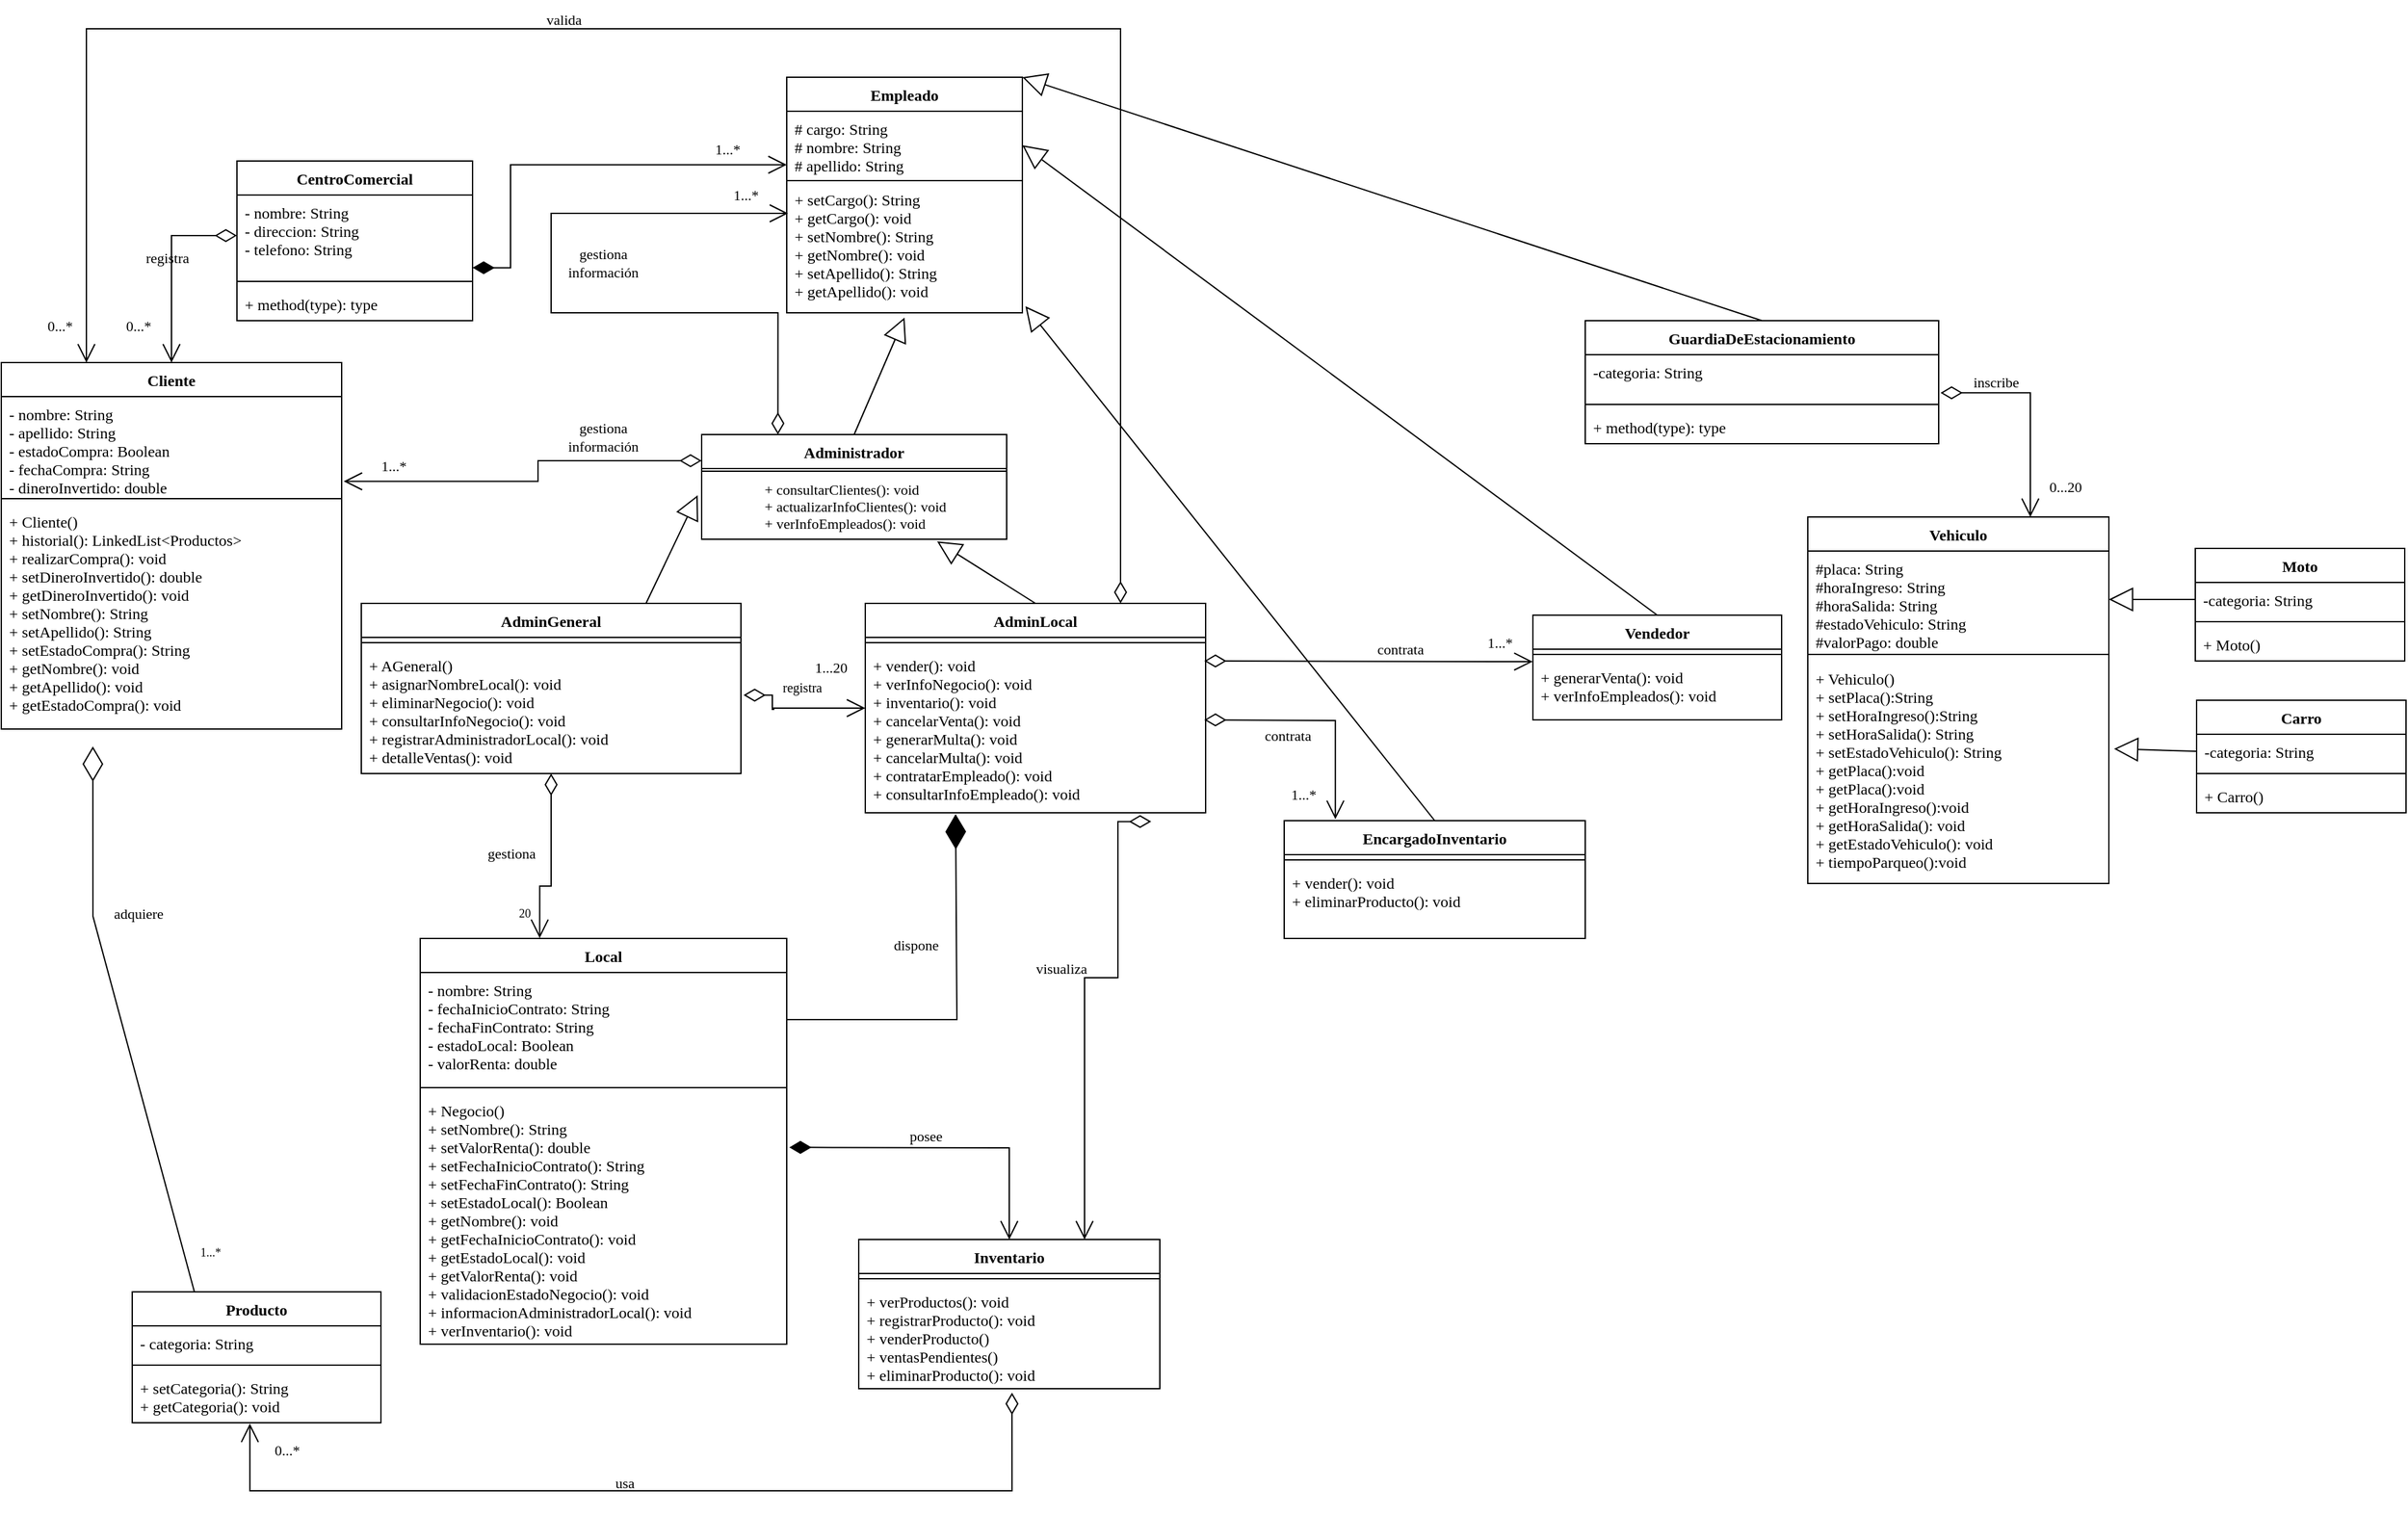 <mxfile version="20.5.1" type="github">
  <diagram id="6UM_mXIubdZWodaXz436" name="Página-2">
    <mxGraphModel dx="2054" dy="977" grid="1" gridSize="10" guides="1" tooltips="1" connect="1" arrows="1" fold="1" page="1" pageScale="1" pageWidth="1920" pageHeight="1200" math="0" shadow="0">
      <root>
        <mxCell id="0" />
        <mxCell id="1" parent="0" />
        <mxCell id="PEqW4hqBbAC3YHV6mAIF-1" value="CentroComercial" style="swimlane;fontStyle=1;align=center;verticalAlign=top;childLayout=stackLayout;horizontal=1;startSize=26;horizontalStack=0;resizeParent=1;resizeParentMax=0;resizeLast=0;collapsible=1;marginBottom=0;fontFamily=Lucida Console;" parent="1" vertex="1">
          <mxGeometry x="230" y="143" width="180" height="122" as="geometry" />
        </mxCell>
        <mxCell id="PEqW4hqBbAC3YHV6mAIF-2" value="- nombre: String&#xa;- direccion: String&#xa;- telefono: String&#xa;" style="text;strokeColor=none;fillColor=none;align=left;verticalAlign=top;spacingLeft=4;spacingRight=4;overflow=hidden;rotatable=0;points=[[0,0.5],[1,0.5]];portConstraint=eastwest;fontFamily=Lucida Console;" parent="PEqW4hqBbAC3YHV6mAIF-1" vertex="1">
          <mxGeometry y="26" width="180" height="62" as="geometry" />
        </mxCell>
        <mxCell id="PEqW4hqBbAC3YHV6mAIF-3" value="" style="line;strokeWidth=1;fillColor=none;align=left;verticalAlign=middle;spacingTop=-1;spacingLeft=3;spacingRight=3;rotatable=0;labelPosition=right;points=[];portConstraint=eastwest;strokeColor=inherit;fontFamily=Lucida Console;" parent="PEqW4hqBbAC3YHV6mAIF-1" vertex="1">
          <mxGeometry y="88" width="180" height="8" as="geometry" />
        </mxCell>
        <mxCell id="PEqW4hqBbAC3YHV6mAIF-4" value="+ method(type): type" style="text;strokeColor=none;fillColor=none;align=left;verticalAlign=top;spacingLeft=4;spacingRight=4;overflow=hidden;rotatable=0;points=[[0,0.5],[1,0.5]];portConstraint=eastwest;fontFamily=Lucida Console;" parent="PEqW4hqBbAC3YHV6mAIF-1" vertex="1">
          <mxGeometry y="96" width="180" height="26" as="geometry" />
        </mxCell>
        <mxCell id="PEqW4hqBbAC3YHV6mAIF-5" value="Administrador" style="swimlane;fontStyle=1;align=center;verticalAlign=top;childLayout=stackLayout;horizontal=1;startSize=26;horizontalStack=0;resizeParent=1;resizeParentMax=0;resizeLast=0;collapsible=1;marginBottom=0;fontFamily=Lucida Console;" parent="1" vertex="1">
          <mxGeometry x="585" y="352" width="233" height="80" as="geometry" />
        </mxCell>
        <mxCell id="PEqW4hqBbAC3YHV6mAIF-7" value="" style="line;strokeWidth=1;fillColor=none;align=left;verticalAlign=middle;spacingTop=-1;spacingLeft=3;spacingRight=3;rotatable=0;labelPosition=right;points=[];portConstraint=eastwest;strokeColor=inherit;fontFamily=Lucida Console;" parent="PEqW4hqBbAC3YHV6mAIF-5" vertex="1">
          <mxGeometry y="26" width="233" height="4" as="geometry" />
        </mxCell>
        <mxCell id="NxkOI3kuFSJLJE0ama8F-24" value="&lt;div align=&quot;left&quot;&gt;+ consultarClientes(): void&lt;/div&gt;&lt;div align=&quot;left&quot;&gt;+ actualizarInfoClientes(): void&lt;/div&gt;&lt;div align=&quot;left&quot;&gt;+ verInfoEmpleados(): void&lt;br&gt;&lt;/div&gt;" style="text;html=1;align=center;verticalAlign=middle;resizable=0;points=[];autosize=1;strokeColor=none;fillColor=none;fontSize=11;fontFamily=Lucida Console;fontStyle=0" parent="PEqW4hqBbAC3YHV6mAIF-5" vertex="1">
          <mxGeometry y="30" width="233" height="50" as="geometry" />
        </mxCell>
        <mxCell id="PEqW4hqBbAC3YHV6mAIF-10" value="AdminGeneral" style="swimlane;fontStyle=1;align=center;verticalAlign=top;childLayout=stackLayout;horizontal=1;startSize=26;horizontalStack=0;resizeParent=1;resizeParentMax=0;resizeLast=0;collapsible=1;marginBottom=0;fontFamily=Lucida Console;" parent="1" vertex="1">
          <mxGeometry x="325" y="481" width="290" height="130" as="geometry" />
        </mxCell>
        <mxCell id="PEqW4hqBbAC3YHV6mAIF-12" value="" style="line;strokeWidth=1;fillColor=none;align=left;verticalAlign=middle;spacingTop=-1;spacingLeft=3;spacingRight=3;rotatable=0;labelPosition=right;points=[];portConstraint=eastwest;strokeColor=inherit;fontFamily=Lucida Console;" parent="PEqW4hqBbAC3YHV6mAIF-10" vertex="1">
          <mxGeometry y="26" width="290" height="8" as="geometry" />
        </mxCell>
        <mxCell id="PEqW4hqBbAC3YHV6mAIF-13" value="+ AGeneral()&#xa;+ asignarNombreLocal(): void&#xa;+ eliminarNegocio(): void&#xa;+ consultarInfoNegocio(): void&#xa;+ registrarAdministradorLocal(): void&#xa;+ detalleVentas(): void" style="text;strokeColor=none;fillColor=none;align=left;verticalAlign=top;spacingLeft=4;spacingRight=4;overflow=hidden;rotatable=0;points=[[0,0.5],[1,0.5]];portConstraint=eastwest;fontFamily=Lucida Console;" parent="PEqW4hqBbAC3YHV6mAIF-10" vertex="1">
          <mxGeometry y="34" width="290" height="96" as="geometry" />
        </mxCell>
        <mxCell id="PEqW4hqBbAC3YHV6mAIF-14" value="AdminLocal" style="swimlane;fontStyle=1;align=center;verticalAlign=top;childLayout=stackLayout;horizontal=1;startSize=26;horizontalStack=0;resizeParent=1;resizeParentMax=0;resizeLast=0;collapsible=1;marginBottom=0;fontFamily=Lucida Console;" parent="1" vertex="1">
          <mxGeometry x="710" y="481" width="260" height="160" as="geometry" />
        </mxCell>
        <mxCell id="PEqW4hqBbAC3YHV6mAIF-16" value="" style="line;strokeWidth=1;fillColor=none;align=left;verticalAlign=middle;spacingTop=-1;spacingLeft=3;spacingRight=3;rotatable=0;labelPosition=right;points=[];portConstraint=eastwest;strokeColor=inherit;fontFamily=Lucida Console;" parent="PEqW4hqBbAC3YHV6mAIF-14" vertex="1">
          <mxGeometry y="26" width="260" height="8" as="geometry" />
        </mxCell>
        <mxCell id="PEqW4hqBbAC3YHV6mAIF-17" value="+ vender(): void&#xa;+ verInfoNegocio(): void &#xa;+ inventario(): void&#xa;+ cancelarVenta(): void&#xa;+ generarMulta(): void&#xa;+ cancelarMulta(): void&#xa;+ contratarEmpleado(): void&#xa;+ consultarInfoEmpleado(): void&#xa;" style="text;strokeColor=none;fillColor=none;align=left;verticalAlign=top;spacingLeft=4;spacingRight=4;overflow=hidden;rotatable=0;points=[[0,0.5],[1,0.5]];portConstraint=eastwest;fontFamily=Lucida Console;fontStyle=0" parent="PEqW4hqBbAC3YHV6mAIF-14" vertex="1">
          <mxGeometry y="34" width="260" height="126" as="geometry" />
        </mxCell>
        <mxCell id="PEqW4hqBbAC3YHV6mAIF-18" value="" style="endArrow=block;endSize=16;endFill=0;html=1;rounded=0;fontFamily=Lucida Console;exitX=0.75;exitY=0;exitDx=0;exitDy=0;entryX=-0.013;entryY=0.327;entryDx=0;entryDy=0;entryPerimeter=0;" parent="1" source="PEqW4hqBbAC3YHV6mAIF-10" target="NxkOI3kuFSJLJE0ama8F-24" edge="1">
          <mxGeometry width="160" relative="1" as="geometry">
            <mxPoint x="661.92" y="435.4" as="sourcePoint" />
            <mxPoint x="660.75" y="397.83" as="targetPoint" />
          </mxGeometry>
        </mxCell>
        <mxCell id="PEqW4hqBbAC3YHV6mAIF-22" value="Local" style="swimlane;fontStyle=1;align=center;verticalAlign=top;childLayout=stackLayout;horizontal=1;startSize=26;horizontalStack=0;resizeParent=1;resizeParentMax=0;resizeLast=0;collapsible=1;marginBottom=0;fontFamily=Lucida Console;" parent="1" vertex="1">
          <mxGeometry x="370" y="737" width="280" height="310" as="geometry" />
        </mxCell>
        <mxCell id="PEqW4hqBbAC3YHV6mAIF-23" value="- nombre: String&#xa;- fechaInicioContrato: String&#xa;- fechaFinContrato: String&#xa;- estadoLocal: Boolean&#xa;- valorRenta: double&#xa;" style="text;strokeColor=none;fillColor=none;align=left;verticalAlign=top;spacingLeft=4;spacingRight=4;overflow=hidden;rotatable=0;points=[[0,0.5],[1,0.5]];portConstraint=eastwest;fontFamily=Lucida Console;" parent="PEqW4hqBbAC3YHV6mAIF-22" vertex="1">
          <mxGeometry y="26" width="280" height="84" as="geometry" />
        </mxCell>
        <mxCell id="PEqW4hqBbAC3YHV6mAIF-24" value="" style="line;strokeWidth=1;fillColor=none;align=left;verticalAlign=middle;spacingTop=-1;spacingLeft=3;spacingRight=3;rotatable=0;labelPosition=right;points=[];portConstraint=eastwest;strokeColor=inherit;fontFamily=Lucida Console;" parent="PEqW4hqBbAC3YHV6mAIF-22" vertex="1">
          <mxGeometry y="110" width="280" height="8" as="geometry" />
        </mxCell>
        <mxCell id="PEqW4hqBbAC3YHV6mAIF-25" value="+ Negocio()&#xa;+ setNombre(): String&#xa;+ setValorRenta(): double&#xa;+ setFechaInicioContrato(): String&#xa;+ setFechaFinContrato(): String&#xa;+ setEstadoLocal(): Boolean &#xa;+ getNombre(): void&#xa;+ getFechaInicioContrato(): void&#xa;+ getEstadoLocal(): void&#xa;+ getValorRenta(): void&#xa;+ validacionEstadoNegocio(): void&#xa;+ informacionAdministradorLocal(): void&#xa;+ verInventario(): void&#xa;" style="text;strokeColor=none;fillColor=none;align=left;verticalAlign=top;spacingLeft=4;spacingRight=4;overflow=hidden;rotatable=0;points=[[0,0.5],[1,0.5]];portConstraint=eastwest;fontFamily=Lucida Console;" parent="PEqW4hqBbAC3YHV6mAIF-22" vertex="1">
          <mxGeometry y="118" width="280" height="192" as="geometry" />
        </mxCell>
        <mxCell id="PEqW4hqBbAC3YHV6mAIF-30" value="20" style="text;html=1;strokeColor=none;fillColor=none;align=center;verticalAlign=middle;whiteSpace=wrap;rounded=0;fontSize=9;fontFamily=Lucida Console;" parent="1" vertex="1">
          <mxGeometry x="440" y="708" width="20" height="20" as="geometry" />
        </mxCell>
        <mxCell id="PEqW4hqBbAC3YHV6mAIF-31" value="dispone" style="text;html=1;strokeColor=none;fillColor=none;align=center;verticalAlign=middle;whiteSpace=wrap;rounded=0;fontSize=11;fontFamily=Lucida Console;" parent="1" vertex="1">
          <mxGeometry x="719" y="732" width="60" height="20" as="geometry" />
        </mxCell>
        <mxCell id="PEqW4hqBbAC3YHV6mAIF-33" value="Empleado" style="swimlane;fontStyle=1;align=center;verticalAlign=top;childLayout=stackLayout;horizontal=1;startSize=26;horizontalStack=0;resizeParent=1;resizeParentMax=0;resizeLast=0;collapsible=1;marginBottom=0;fontFamily=Lucida Console;" parent="1" vertex="1">
          <mxGeometry x="650" y="79" width="180" height="180" as="geometry" />
        </mxCell>
        <mxCell id="PEqW4hqBbAC3YHV6mAIF-34" value="# cargo: String&#xa;# nombre: String&#xa;# apellido: String&#xa;" style="text;strokeColor=none;fillColor=none;align=left;verticalAlign=top;spacingLeft=4;spacingRight=4;overflow=hidden;rotatable=0;points=[[0,0.5],[1,0.5]];portConstraint=eastwest;fontFamily=Lucida Console;" parent="PEqW4hqBbAC3YHV6mAIF-33" vertex="1">
          <mxGeometry y="26" width="180" height="52" as="geometry" />
        </mxCell>
        <mxCell id="PEqW4hqBbAC3YHV6mAIF-35" value="" style="line;strokeWidth=1;fillColor=none;align=left;verticalAlign=middle;spacingTop=-1;spacingLeft=3;spacingRight=3;rotatable=0;labelPosition=right;points=[];portConstraint=eastwest;strokeColor=inherit;fontFamily=Lucida Console;" parent="PEqW4hqBbAC3YHV6mAIF-33" vertex="1">
          <mxGeometry y="78" width="180" height="2" as="geometry" />
        </mxCell>
        <mxCell id="PEqW4hqBbAC3YHV6mAIF-36" value="+ setCargo(): String&#xa;+ getCargo(): void&#xa;+ setNombre(): String&#xa;+ getNombre(): void&#xa;+ setApellido(): String&#xa;+ getApellido(): void&#xa;&#xa;&#xa;" style="text;strokeColor=none;fillColor=none;align=left;verticalAlign=top;spacingLeft=4;spacingRight=4;overflow=hidden;rotatable=0;points=[[0,0.5],[1,0.5]];portConstraint=eastwest;fontFamily=Lucida Console;" parent="PEqW4hqBbAC3YHV6mAIF-33" vertex="1">
          <mxGeometry y="80" width="180" height="100" as="geometry" />
        </mxCell>
        <mxCell id="PEqW4hqBbAC3YHV6mAIF-41" value="Producto" style="swimlane;fontStyle=1;align=center;verticalAlign=top;childLayout=stackLayout;horizontal=1;startSize=26;horizontalStack=0;resizeParent=1;resizeParentMax=0;resizeLast=0;collapsible=1;marginBottom=0;fontFamily=Lucida Console;" parent="1" vertex="1">
          <mxGeometry x="150" y="1007" width="190" height="100" as="geometry" />
        </mxCell>
        <mxCell id="PEqW4hqBbAC3YHV6mAIF-42" value="- categoria: String" style="text;strokeColor=none;fillColor=none;align=left;verticalAlign=top;spacingLeft=4;spacingRight=4;overflow=hidden;rotatable=0;points=[[0,0.5],[1,0.5]];portConstraint=eastwest;fontFamily=Lucida Console;" parent="PEqW4hqBbAC3YHV6mAIF-41" vertex="1">
          <mxGeometry y="26" width="190" height="26" as="geometry" />
        </mxCell>
        <mxCell id="PEqW4hqBbAC3YHV6mAIF-43" value="" style="line;strokeWidth=1;fillColor=none;align=left;verticalAlign=middle;spacingTop=-1;spacingLeft=3;spacingRight=3;rotatable=0;labelPosition=right;points=[];portConstraint=eastwest;strokeColor=inherit;fontFamily=Lucida Console;" parent="PEqW4hqBbAC3YHV6mAIF-41" vertex="1">
          <mxGeometry y="52" width="190" height="8" as="geometry" />
        </mxCell>
        <mxCell id="PEqW4hqBbAC3YHV6mAIF-44" value="+ setCategoria(): String&#xa;+ getCategoria(): void&#xa;" style="text;strokeColor=none;fillColor=none;align=left;verticalAlign=top;spacingLeft=4;spacingRight=4;overflow=hidden;rotatable=0;points=[[0,0.5],[1,0.5]];portConstraint=eastwest;fontFamily=Lucida Console;" parent="PEqW4hqBbAC3YHV6mAIF-41" vertex="1">
          <mxGeometry y="60" width="190" height="40" as="geometry" />
        </mxCell>
        <mxCell id="PEqW4hqBbAC3YHV6mAIF-49" value="GuardiaDeEstacionamiento" style="swimlane;fontStyle=1;align=center;verticalAlign=top;childLayout=stackLayout;horizontal=1;startSize=26;horizontalStack=0;resizeParent=1;resizeParentMax=0;resizeLast=0;collapsible=1;marginBottom=0;fontFamily=Lucida Console;" parent="1" vertex="1">
          <mxGeometry x="1260" y="265" width="270" height="94" as="geometry" />
        </mxCell>
        <mxCell id="PEqW4hqBbAC3YHV6mAIF-50" value="-categoria: String&#xa;&#xa;" style="text;strokeColor=none;fillColor=none;align=left;verticalAlign=top;spacingLeft=4;spacingRight=4;overflow=hidden;rotatable=0;points=[[0,0.5],[1,0.5]];portConstraint=eastwest;fontFamily=Lucida Console;" parent="PEqW4hqBbAC3YHV6mAIF-49" vertex="1">
          <mxGeometry y="26" width="270" height="34" as="geometry" />
        </mxCell>
        <mxCell id="PEqW4hqBbAC3YHV6mAIF-51" value="" style="line;strokeWidth=1;fillColor=none;align=left;verticalAlign=middle;spacingTop=-1;spacingLeft=3;spacingRight=3;rotatable=0;labelPosition=right;points=[];portConstraint=eastwest;strokeColor=inherit;fontFamily=Lucida Console;" parent="PEqW4hqBbAC3YHV6mAIF-49" vertex="1">
          <mxGeometry y="60" width="270" height="8" as="geometry" />
        </mxCell>
        <mxCell id="PEqW4hqBbAC3YHV6mAIF-52" value="+ method(type): type" style="text;strokeColor=none;fillColor=none;align=left;verticalAlign=top;spacingLeft=4;spacingRight=4;overflow=hidden;rotatable=0;points=[[0,0.5],[1,0.5]];portConstraint=eastwest;fontFamily=Lucida Console;" parent="PEqW4hqBbAC3YHV6mAIF-49" vertex="1">
          <mxGeometry y="68" width="270" height="26" as="geometry" />
        </mxCell>
        <mxCell id="PEqW4hqBbAC3YHV6mAIF-53" value="Vehiculo" style="swimlane;fontStyle=1;align=center;verticalAlign=top;childLayout=stackLayout;horizontal=1;startSize=26;horizontalStack=0;resizeParent=1;resizeParentMax=0;resizeLast=0;collapsible=1;marginBottom=0;fontFamily=Lucida Console;" parent="1" vertex="1">
          <mxGeometry x="1430" y="415" width="230" height="280" as="geometry" />
        </mxCell>
        <mxCell id="PEqW4hqBbAC3YHV6mAIF-54" value="#placa: String&#xa;#horaIngreso: String&#xa;#horaSalida: String&#xa;#estadoVehiculo: String&#xa;#valorPago: double&#xa;&#xa;" style="text;strokeColor=none;fillColor=none;align=left;verticalAlign=top;spacingLeft=4;spacingRight=4;overflow=hidden;rotatable=0;points=[[0,0.5],[1,0.5]];portConstraint=eastwest;fontFamily=Lucida Console;" parent="PEqW4hqBbAC3YHV6mAIF-53" vertex="1">
          <mxGeometry y="26" width="230" height="74" as="geometry" />
        </mxCell>
        <mxCell id="PEqW4hqBbAC3YHV6mAIF-55" value="" style="line;strokeWidth=1;fillColor=none;align=left;verticalAlign=middle;spacingTop=-1;spacingLeft=3;spacingRight=3;rotatable=0;labelPosition=right;points=[];portConstraint=eastwest;strokeColor=inherit;fontFamily=Lucida Console;" parent="PEqW4hqBbAC3YHV6mAIF-53" vertex="1">
          <mxGeometry y="100" width="230" height="10" as="geometry" />
        </mxCell>
        <mxCell id="PEqW4hqBbAC3YHV6mAIF-56" value="+ Vehiculo()&#xa;+ setPlaca():String&#xa;+ setHoraIngreso():String&#xa;+ setHoraSalida(): String&#xa;+ setEstadoVehiculo(): String&#xa;+ getPlaca():void&#xa;+ getPlaca():void&#xa;+ getHoraIngreso():void&#xa;+ getHoraSalida(): void&#xa;+ getEstadoVehiculo(): void&#xa;+ tiempoParqueo():void&#xa;" style="text;strokeColor=none;fillColor=none;align=left;verticalAlign=top;spacingLeft=4;spacingRight=4;overflow=hidden;rotatable=0;points=[[0,0.5],[1,0.5]];portConstraint=eastwest;fontFamily=Lucida Console;" parent="PEqW4hqBbAC3YHV6mAIF-53" vertex="1">
          <mxGeometry y="110" width="230" height="170" as="geometry" />
        </mxCell>
        <mxCell id="PEqW4hqBbAC3YHV6mAIF-58" value="Cliente" style="swimlane;fontStyle=1;align=center;verticalAlign=top;childLayout=stackLayout;horizontal=1;startSize=26;horizontalStack=0;resizeParent=1;resizeParentMax=0;resizeLast=0;collapsible=1;marginBottom=0;fontFamily=Lucida Console;" parent="1" vertex="1">
          <mxGeometry x="50" y="297" width="260" height="280" as="geometry" />
        </mxCell>
        <mxCell id="PEqW4hqBbAC3YHV6mAIF-59" value="- nombre: String&#xa;- apellido: String&#xa;- estadoCompra: Boolean&#xa;- fechaCompra: String&#xa;- dineroInvertido: double&#xa;" style="text;strokeColor=none;fillColor=none;align=left;verticalAlign=top;spacingLeft=4;spacingRight=4;overflow=hidden;rotatable=0;points=[[0,0.5],[1,0.5]];portConstraint=eastwest;fontFamily=Lucida Console;" parent="PEqW4hqBbAC3YHV6mAIF-58" vertex="1">
          <mxGeometry y="26" width="260" height="74" as="geometry" />
        </mxCell>
        <mxCell id="PEqW4hqBbAC3YHV6mAIF-60" value="" style="line;strokeWidth=1;fillColor=none;align=left;verticalAlign=middle;spacingTop=-1;spacingLeft=3;spacingRight=3;rotatable=0;labelPosition=right;points=[];portConstraint=eastwest;strokeColor=inherit;fontFamily=Lucida Console;" parent="PEqW4hqBbAC3YHV6mAIF-58" vertex="1">
          <mxGeometry y="100" width="260" height="8" as="geometry" />
        </mxCell>
        <mxCell id="PEqW4hqBbAC3YHV6mAIF-61" value="+ Cliente()&#xa;+ historial(): LinkedList&lt;Productos&gt;&#xa;+ realizarCompra(): void&#xa;+ setDineroInvertido(): double&#xa;+ getDineroInvertido(): void&#xa;+ setNombre(): String&#xa;+ setApellido(): String&#xa;+ setEstadoCompra(): String&#xa;+ getNombre(): void&#xa;+ getApellido(): void&#xa;+ getEstadoCompra(): void&#xa;&#xa;" style="text;strokeColor=none;fillColor=none;align=left;verticalAlign=top;spacingLeft=4;spacingRight=4;overflow=hidden;rotatable=0;points=[[0,0.5],[1,0.5]];portConstraint=eastwest;fontFamily=Lucida Console;" parent="PEqW4hqBbAC3YHV6mAIF-58" vertex="1">
          <mxGeometry y="108" width="260" height="172" as="geometry" />
        </mxCell>
        <mxCell id="PEqW4hqBbAC3YHV6mAIF-37" value="Inventario" style="swimlane;fontStyle=1;align=center;verticalAlign=top;childLayout=stackLayout;horizontal=1;startSize=26;horizontalStack=0;resizeParent=1;resizeParentMax=0;resizeLast=0;collapsible=1;marginBottom=0;fontFamily=Lucida Console;" parent="1" vertex="1">
          <mxGeometry x="705" y="967" width="230" height="114" as="geometry" />
        </mxCell>
        <mxCell id="PEqW4hqBbAC3YHV6mAIF-39" value="" style="line;strokeWidth=1;fillColor=none;align=left;verticalAlign=middle;spacingTop=-1;spacingLeft=3;spacingRight=3;rotatable=0;labelPosition=right;points=[];portConstraint=eastwest;strokeColor=inherit;fontFamily=Lucida Console;" parent="PEqW4hqBbAC3YHV6mAIF-37" vertex="1">
          <mxGeometry y="26" width="230" height="8" as="geometry" />
        </mxCell>
        <mxCell id="PEqW4hqBbAC3YHV6mAIF-40" value="+ verProductos(): void&#xa;+ registrarProducto(): void&#xa;+ venderProducto()&#xa;+ ventasPendientes()&#xa;+ eliminarProducto(): void&#xa;" style="text;strokeColor=none;fillColor=none;align=left;verticalAlign=top;spacingLeft=4;spacingRight=4;overflow=hidden;rotatable=0;points=[[0,0.5],[1,0.5]];portConstraint=eastwest;fontFamily=Lucida Console;" parent="PEqW4hqBbAC3YHV6mAIF-37" vertex="1">
          <mxGeometry y="34" width="230" height="80" as="geometry" />
        </mxCell>
        <mxCell id="PEqW4hqBbAC3YHV6mAIF-63" value="0...*" style="text;html=1;strokeColor=none;fillColor=none;align=center;verticalAlign=middle;whiteSpace=wrap;rounded=0;fontSize=11;fontFamily=Lucida Console;" parent="1" vertex="1">
          <mxGeometry x="140" y="259" width="30" height="20" as="geometry" />
        </mxCell>
        <mxCell id="PEqW4hqBbAC3YHV6mAIF-64" value="registra" style="text;html=1;strokeColor=none;fillColor=none;align=center;verticalAlign=middle;whiteSpace=wrap;rounded=0;fontSize=11;fontFamily=Lucida Console;" parent="1" vertex="1">
          <mxGeometry x="147" y="202" width="60" height="30" as="geometry" />
        </mxCell>
        <mxCell id="PEqW4hqBbAC3YHV6mAIF-67" value="" style="endArrow=open;html=1;endSize=12;startArrow=diamondThin;startSize=14;startFill=0;edgeStyle=orthogonalEdgeStyle;align=left;verticalAlign=bottom;rounded=0;fontSize=11;exitX=0;exitY=0.5;exitDx=0;exitDy=0;fontFamily=Lucida Console;" parent="1" source="PEqW4hqBbAC3YHV6mAIF-2" target="PEqW4hqBbAC3YHV6mAIF-58" edge="1">
          <mxGeometry x="-1" y="3" relative="1" as="geometry">
            <mxPoint x="260" y="387" as="sourcePoint" />
            <mxPoint x="420" y="387" as="targetPoint" />
          </mxGeometry>
        </mxCell>
        <mxCell id="PEqW4hqBbAC3YHV6mAIF-71" value="" style="endArrow=open;html=1;endSize=12;startArrow=diamondThin;startSize=14;startFill=0;edgeStyle=orthogonalEdgeStyle;align=left;verticalAlign=bottom;rounded=0;fontSize=11;fontFamily=Lucida Console;exitX=0.5;exitY=1;exitDx=0;exitDy=0;entryX=0.326;entryY=-0.001;entryDx=0;entryDy=0;entryPerimeter=0;" parent="1" source="PEqW4hqBbAC3YHV6mAIF-10" target="PEqW4hqBbAC3YHV6mAIF-22" edge="1">
          <mxGeometry x="-1" y="3" relative="1" as="geometry">
            <mxPoint x="469" y="637" as="sourcePoint" />
            <mxPoint x="465" y="737" as="targetPoint" />
            <Array as="points">
              <mxPoint x="470" y="697" />
              <mxPoint x="461" y="697" />
            </Array>
          </mxGeometry>
        </mxCell>
        <mxCell id="PEqW4hqBbAC3YHV6mAIF-73" value="Moto" style="swimlane;fontStyle=1;align=center;verticalAlign=top;childLayout=stackLayout;horizontal=1;startSize=26;horizontalStack=0;resizeParent=1;resizeParentMax=0;resizeLast=0;collapsible=1;marginBottom=0;fontFamily=Lucida Console;" parent="1" vertex="1">
          <mxGeometry x="1726" y="439" width="160" height="86" as="geometry" />
        </mxCell>
        <mxCell id="PEqW4hqBbAC3YHV6mAIF-74" value="-categoria: String" style="text;strokeColor=none;fillColor=none;align=left;verticalAlign=top;spacingLeft=4;spacingRight=4;overflow=hidden;rotatable=0;points=[[0,0.5],[1,0.5]];portConstraint=eastwest;fontFamily=Lucida Console;" parent="PEqW4hqBbAC3YHV6mAIF-73" vertex="1">
          <mxGeometry y="26" width="160" height="26" as="geometry" />
        </mxCell>
        <mxCell id="PEqW4hqBbAC3YHV6mAIF-75" value="" style="line;strokeWidth=1;fillColor=none;align=left;verticalAlign=middle;spacingTop=-1;spacingLeft=3;spacingRight=3;rotatable=0;labelPosition=right;points=[];portConstraint=eastwest;strokeColor=inherit;fontFamily=Lucida Console;" parent="PEqW4hqBbAC3YHV6mAIF-73" vertex="1">
          <mxGeometry y="52" width="160" height="8" as="geometry" />
        </mxCell>
        <mxCell id="PEqW4hqBbAC3YHV6mAIF-76" value="+ Moto()" style="text;strokeColor=none;fillColor=none;align=left;verticalAlign=top;spacingLeft=4;spacingRight=4;overflow=hidden;rotatable=0;points=[[0,0.5],[1,0.5]];portConstraint=eastwest;fontFamily=Lucida Console;" parent="PEqW4hqBbAC3YHV6mAIF-73" vertex="1">
          <mxGeometry y="60" width="160" height="26" as="geometry" />
        </mxCell>
        <mxCell id="PEqW4hqBbAC3YHV6mAIF-77" value="Carro" style="swimlane;fontStyle=1;align=center;verticalAlign=top;childLayout=stackLayout;horizontal=1;startSize=26;horizontalStack=0;resizeParent=1;resizeParentMax=0;resizeLast=0;collapsible=1;marginBottom=0;fontFamily=Lucida Console;" parent="1" vertex="1">
          <mxGeometry x="1727" y="555" width="160" height="86" as="geometry" />
        </mxCell>
        <mxCell id="PEqW4hqBbAC3YHV6mAIF-78" value="-categoria: String" style="text;strokeColor=none;fillColor=none;align=left;verticalAlign=top;spacingLeft=4;spacingRight=4;overflow=hidden;rotatable=0;points=[[0,0.5],[1,0.5]];portConstraint=eastwest;fontFamily=Lucida Console;" parent="PEqW4hqBbAC3YHV6mAIF-77" vertex="1">
          <mxGeometry y="26" width="160" height="26" as="geometry" />
        </mxCell>
        <mxCell id="PEqW4hqBbAC3YHV6mAIF-79" value="" style="line;strokeWidth=1;fillColor=none;align=left;verticalAlign=middle;spacingTop=-1;spacingLeft=3;spacingRight=3;rotatable=0;labelPosition=right;points=[];portConstraint=eastwest;strokeColor=inherit;fontFamily=Lucida Console;" parent="PEqW4hqBbAC3YHV6mAIF-77" vertex="1">
          <mxGeometry y="52" width="160" height="8" as="geometry" />
        </mxCell>
        <mxCell id="PEqW4hqBbAC3YHV6mAIF-80" value="+ Carro()" style="text;strokeColor=none;fillColor=none;align=left;verticalAlign=top;spacingLeft=4;spacingRight=4;overflow=hidden;rotatable=0;points=[[0,0.5],[1,0.5]];portConstraint=eastwest;fontFamily=Lucida Console;" parent="PEqW4hqBbAC3YHV6mAIF-77" vertex="1">
          <mxGeometry y="60" width="160" height="26" as="geometry" />
        </mxCell>
        <mxCell id="PEqW4hqBbAC3YHV6mAIF-81" value="" style="endArrow=block;endSize=16;endFill=0;html=1;rounded=0;fontSize=11;entryX=1;entryY=0.5;entryDx=0;entryDy=0;exitX=0;exitY=0.5;exitDx=0;exitDy=0;fontFamily=Lucida Console;" parent="1" source="PEqW4hqBbAC3YHV6mAIF-74" target="PEqW4hqBbAC3YHV6mAIF-54" edge="1">
          <mxGeometry width="160" relative="1" as="geometry">
            <mxPoint x="1710" y="715" as="sourcePoint" />
            <mxPoint x="1870" y="715" as="targetPoint" />
          </mxGeometry>
        </mxCell>
        <mxCell id="PEqW4hqBbAC3YHV6mAIF-82" value="" style="endArrow=block;endSize=16;endFill=0;html=1;rounded=0;fontSize=11;entryX=1.017;entryY=0.395;entryDx=0;entryDy=0;exitX=0;exitY=0.5;exitDx=0;exitDy=0;entryPerimeter=0;fontFamily=Lucida Console;" parent="1" source="PEqW4hqBbAC3YHV6mAIF-78" target="PEqW4hqBbAC3YHV6mAIF-56" edge="1">
          <mxGeometry width="160" relative="1" as="geometry">
            <mxPoint x="1860" y="611" as="sourcePoint" />
            <mxPoint x="1700" y="595" as="targetPoint" />
          </mxGeometry>
        </mxCell>
        <mxCell id="PEqW4hqBbAC3YHV6mAIF-83" value="" style="endArrow=open;html=1;endSize=12;startArrow=diamondThin;startSize=14;startFill=0;edgeStyle=orthogonalEdgeStyle;align=left;verticalAlign=bottom;rounded=0;fontFamily=Lucida Console;fontSize=11;exitX=1.005;exitY=0.857;exitDx=0;exitDy=0;exitPerimeter=0;" parent="1" source="PEqW4hqBbAC3YHV6mAIF-50" target="PEqW4hqBbAC3YHV6mAIF-53" edge="1">
          <mxGeometry x="-1" y="3" relative="1" as="geometry">
            <mxPoint x="1570" y="375" as="sourcePoint" />
            <mxPoint x="1640" y="395" as="targetPoint" />
            <Array as="points">
              <mxPoint x="1600" y="320" />
            </Array>
          </mxGeometry>
        </mxCell>
        <mxCell id="PEqW4hqBbAC3YHV6mAIF-84" value="" style="endArrow=block;endSize=16;endFill=0;html=1;rounded=0;fontFamily=Lucida Console;exitX=0.5;exitY=0;exitDx=0;exitDy=0;entryX=1;entryY=0;entryDx=0;entryDy=0;" parent="1" source="PEqW4hqBbAC3YHV6mAIF-49" target="PEqW4hqBbAC3YHV6mAIF-33" edge="1">
          <mxGeometry width="160" relative="1" as="geometry">
            <mxPoint x="1494.64" y="319.01" as="sourcePoint" />
            <mxPoint x="820" y="139" as="targetPoint" />
          </mxGeometry>
        </mxCell>
        <mxCell id="PEqW4hqBbAC3YHV6mAIF-85" value="" style="endArrow=block;endSize=16;endFill=0;html=1;rounded=0;entryX=0.5;entryY=1.036;entryDx=0;entryDy=0;entryPerimeter=0;fontFamily=Lucida Console;exitX=0.5;exitY=0;exitDx=0;exitDy=0;" parent="1" source="PEqW4hqBbAC3YHV6mAIF-5" target="PEqW4hqBbAC3YHV6mAIF-36" edge="1">
          <mxGeometry width="160" relative="1" as="geometry">
            <mxPoint x="545" y="447" as="sourcePoint" />
            <mxPoint x="684.96" y="393.988" as="targetPoint" />
          </mxGeometry>
        </mxCell>
        <mxCell id="PEqW4hqBbAC3YHV6mAIF-86" value="0...20" style="text;html=1;strokeColor=none;fillColor=none;align=center;verticalAlign=middle;whiteSpace=wrap;rounded=0;fontSize=11;fontFamily=Lucida Console;" parent="1" vertex="1">
          <mxGeometry x="1607" y="381" width="40" height="22" as="geometry" />
        </mxCell>
        <mxCell id="PEqW4hqBbAC3YHV6mAIF-87" value="inscribe" style="text;html=1;strokeColor=none;fillColor=none;align=center;verticalAlign=middle;whiteSpace=wrap;rounded=0;fontSize=11;fontFamily=Lucida Console;" parent="1" vertex="1">
          <mxGeometry x="1554" y="301" width="40" height="22" as="geometry" />
        </mxCell>
        <mxCell id="PEqW4hqBbAC3YHV6mAIF-89" value="1...*" style="text;html=1;strokeColor=none;fillColor=none;align=center;verticalAlign=middle;whiteSpace=wrap;rounded=0;fontSize=11;fontFamily=Lucida Console;" parent="1" vertex="1">
          <mxGeometry x="585" y="129" width="40" height="10" as="geometry" />
        </mxCell>
        <mxCell id="u4UDskNY8Jg77bjC6Z7i-5" value="1...*" style="text;html=1;strokeColor=none;fillColor=none;align=center;verticalAlign=middle;whiteSpace=wrap;rounded=0;fontSize=11;fontFamily=Lucida Console;" parent="1" vertex="1">
          <mxGeometry x="599" y="164" width="40" height="10" as="geometry" />
        </mxCell>
        <mxCell id="u4UDskNY8Jg77bjC6Z7i-6" value="gestiona información" style="text;html=1;strokeColor=none;fillColor=none;align=center;verticalAlign=middle;whiteSpace=wrap;rounded=0;fontSize=11;fontFamily=Lucida Console;" parent="1" vertex="1">
          <mxGeometry x="490" y="210" width="40" height="22" as="geometry" />
        </mxCell>
        <mxCell id="u4UDskNY8Jg77bjC6Z7i-7" value="gestiona" style="text;html=1;strokeColor=none;fillColor=none;align=center;verticalAlign=middle;whiteSpace=wrap;rounded=0;fontSize=11;fontFamily=Lucida Console;" parent="1" vertex="1">
          <mxGeometry x="410" y="662" width="60" height="20" as="geometry" />
        </mxCell>
        <mxCell id="u4UDskNY8Jg77bjC6Z7i-9" value="" style="endArrow=open;html=1;endSize=12;startArrow=diamondThin;startSize=14;startFill=0;edgeStyle=orthogonalEdgeStyle;align=left;verticalAlign=bottom;rounded=0;fontSize=11;exitX=0.25;exitY=0;exitDx=0;exitDy=0;entryX=0.006;entryY=0.24;entryDx=0;entryDy=0;fontFamily=Lucida Console;entryPerimeter=0;" parent="1" source="PEqW4hqBbAC3YHV6mAIF-5" target="PEqW4hqBbAC3YHV6mAIF-36" edge="1">
          <mxGeometry x="-1" y="3" relative="1" as="geometry">
            <mxPoint x="400.0" y="246.998" as="sourcePoint" />
            <mxPoint x="660" y="186" as="targetPoint" />
            <Array as="points">
              <mxPoint x="643" y="259" />
              <mxPoint x="470" y="259" />
              <mxPoint x="470" y="183" />
            </Array>
          </mxGeometry>
        </mxCell>
        <mxCell id="u4UDskNY8Jg77bjC6Z7i-10" value="" style="endArrow=open;html=1;endSize=12;startArrow=diamondThin;startSize=14;startFill=0;edgeStyle=orthogonalEdgeStyle;align=left;verticalAlign=bottom;rounded=0;fontSize=11;entryX=1.006;entryY=0.875;entryDx=0;entryDy=0;fontFamily=Lucida Console;entryPerimeter=0;exitX=0;exitY=0.25;exitDx=0;exitDy=0;" parent="1" source="PEqW4hqBbAC3YHV6mAIF-5" target="PEqW4hqBbAC3YHV6mAIF-59" edge="1">
          <mxGeometry x="-1" y="3" relative="1" as="geometry">
            <mxPoint x="621" y="329" as="sourcePoint" />
            <mxPoint x="659.52" y="229.048" as="targetPoint" />
            <Array as="points">
              <mxPoint x="460" y="372" />
              <mxPoint x="460" y="388" />
            </Array>
          </mxGeometry>
        </mxCell>
        <mxCell id="u4UDskNY8Jg77bjC6Z7i-11" value="1...*" style="text;html=1;strokeColor=none;fillColor=none;align=center;verticalAlign=middle;whiteSpace=wrap;rounded=0;fontSize=11;fontFamily=Lucida Console;" parent="1" vertex="1">
          <mxGeometry x="330" y="371" width="40" height="10" as="geometry" />
        </mxCell>
        <mxCell id="u4UDskNY8Jg77bjC6Z7i-13" value="" style="endArrow=open;html=1;endSize=12;startArrow=diamondThin;startSize=14;startFill=0;edgeStyle=orthogonalEdgeStyle;align=left;verticalAlign=bottom;rounded=0;fontSize=11;fontFamily=Lucida Console;exitX=1.007;exitY=0.376;exitDx=0;exitDy=0;exitPerimeter=0;entryX=0;entryY=0.5;entryDx=0;entryDy=0;" parent="1" source="PEqW4hqBbAC3YHV6mAIF-13" target="PEqW4hqBbAC3YHV6mAIF-14" edge="1">
          <mxGeometry x="-1" y="3" relative="1" as="geometry">
            <mxPoint x="479.18" y="642.044" as="sourcePoint" />
            <mxPoint x="475" y="747" as="targetPoint" />
            <Array as="points">
              <mxPoint x="639" y="551" />
              <mxPoint x="639" y="562" />
              <mxPoint x="640" y="562" />
            </Array>
          </mxGeometry>
        </mxCell>
        <mxCell id="u4UDskNY8Jg77bjC6Z7i-14" value="registra" style="text;html=1;strokeColor=none;fillColor=none;align=center;verticalAlign=middle;whiteSpace=wrap;rounded=0;fontSize=10;fontFamily=Lucida Console;" parent="1" vertex="1">
          <mxGeometry x="632" y="535" width="60" height="20" as="geometry" />
        </mxCell>
        <mxCell id="u4UDskNY8Jg77bjC6Z7i-16" value="1...20" style="text;html=1;strokeColor=none;fillColor=none;align=center;verticalAlign=middle;whiteSpace=wrap;rounded=0;fontSize=11;fontFamily=Lucida Console;" parent="1" vertex="1">
          <mxGeometry x="664" y="525" width="40" height="10" as="geometry" />
        </mxCell>
        <mxCell id="uvnZd29uFyhHvr6K_QCC-9" value="" style="endArrow=open;html=1;endSize=12;startArrow=diamondThin;startSize=14;startFill=1;edgeStyle=orthogonalEdgeStyle;align=left;verticalAlign=bottom;rounded=0;exitX=1.007;exitY=0.217;exitDx=0;exitDy=0;exitPerimeter=0;entryX=0.5;entryY=0;entryDx=0;entryDy=0;" parent="1" source="PEqW4hqBbAC3YHV6mAIF-25" target="PEqW4hqBbAC3YHV6mAIF-37" edge="1">
          <mxGeometry x="0.933" y="-30" relative="1" as="geometry">
            <mxPoint x="1063.08" y="797.032" as="sourcePoint" />
            <mxPoint x="920" y="953" as="targetPoint" />
            <mxPoint as="offset" />
            <Array as="points">
              <mxPoint x="690" y="897" />
              <mxPoint x="820" y="897" />
            </Array>
          </mxGeometry>
        </mxCell>
        <mxCell id="uvnZd29uFyhHvr6K_QCC-14" value="posee" style="text;html=1;strokeColor=none;fillColor=none;align=center;verticalAlign=middle;whiteSpace=wrap;rounded=0;fontSize=11;fontFamily=Lucida Console;" parent="1" vertex="1">
          <mxGeometry x="734" y="883" width="45" height="10" as="geometry" />
        </mxCell>
        <mxCell id="G6WE7F5R6Bjt1w4vUytD-2" value="gestiona información" style="text;html=1;strokeColor=none;fillColor=none;align=center;verticalAlign=middle;whiteSpace=wrap;rounded=0;fontSize=11;fontFamily=Lucida Console;" parent="1" vertex="1">
          <mxGeometry x="490" y="343" width="40" height="22" as="geometry" />
        </mxCell>
        <mxCell id="G6WE7F5R6Bjt1w4vUytD-3" value="Vendedor" style="swimlane;fontStyle=1;align=center;verticalAlign=top;childLayout=stackLayout;horizontal=1;startSize=26;horizontalStack=0;resizeParent=1;resizeParentMax=0;resizeLast=0;collapsible=1;marginBottom=0;fontFamily=Lucida Console;" parent="1" vertex="1">
          <mxGeometry x="1220" y="490" width="190" height="80" as="geometry" />
        </mxCell>
        <mxCell id="G6WE7F5R6Bjt1w4vUytD-4" value="" style="line;strokeWidth=1;fillColor=none;align=left;verticalAlign=middle;spacingTop=-1;spacingLeft=3;spacingRight=3;rotatable=0;labelPosition=right;points=[];portConstraint=eastwest;strokeColor=inherit;fontFamily=Lucida Console;" parent="G6WE7F5R6Bjt1w4vUytD-3" vertex="1">
          <mxGeometry y="26" width="190" height="8" as="geometry" />
        </mxCell>
        <mxCell id="G6WE7F5R6Bjt1w4vUytD-5" value="+ generarVenta(): void&#xa;+ verInfoEmpleados(): void&#xa;" style="text;strokeColor=none;fillColor=none;align=left;verticalAlign=top;spacingLeft=4;spacingRight=4;overflow=hidden;rotatable=0;points=[[0,0.5],[1,0.5]];portConstraint=eastwest;fontFamily=Lucida Console;" parent="G6WE7F5R6Bjt1w4vUytD-3" vertex="1">
          <mxGeometry y="34" width="190" height="46" as="geometry" />
        </mxCell>
        <mxCell id="G6WE7F5R6Bjt1w4vUytD-6" value="EncargadoInventario" style="swimlane;fontStyle=1;align=center;verticalAlign=top;childLayout=stackLayout;horizontal=1;startSize=26;horizontalStack=0;resizeParent=1;resizeParentMax=0;resizeLast=0;collapsible=1;marginBottom=0;fontFamily=Lucida Console;" parent="1" vertex="1">
          <mxGeometry x="1030" y="647" width="230" height="90" as="geometry" />
        </mxCell>
        <mxCell id="G6WE7F5R6Bjt1w4vUytD-7" value="" style="line;strokeWidth=1;fillColor=none;align=left;verticalAlign=middle;spacingTop=-1;spacingLeft=3;spacingRight=3;rotatable=0;labelPosition=right;points=[];portConstraint=eastwest;strokeColor=inherit;fontFamily=Lucida Console;" parent="G6WE7F5R6Bjt1w4vUytD-6" vertex="1">
          <mxGeometry y="26" width="230" height="8" as="geometry" />
        </mxCell>
        <mxCell id="G6WE7F5R6Bjt1w4vUytD-8" value="+ vender(): void&#xa;+ eliminarProducto(): void&#xa;" style="text;strokeColor=none;fillColor=none;align=left;verticalAlign=top;spacingLeft=4;spacingRight=4;overflow=hidden;rotatable=0;points=[[0,0.5],[1,0.5]];portConstraint=eastwest;fontFamily=Lucida Console;" parent="G6WE7F5R6Bjt1w4vUytD-6" vertex="1">
          <mxGeometry y="34" width="230" height="56" as="geometry" />
        </mxCell>
        <mxCell id="NxkOI3kuFSJLJE0ama8F-3" value="" style="endArrow=open;html=1;endSize=12;startArrow=diamondThin;startSize=14;startFill=0;edgeStyle=orthogonalEdgeStyle;align=left;verticalAlign=bottom;rounded=0;exitX=0.84;exitY=1.053;exitDx=0;exitDy=0;exitPerimeter=0;entryX=0.75;entryY=0;entryDx=0;entryDy=0;" parent="1" source="PEqW4hqBbAC3YHV6mAIF-17" target="PEqW4hqBbAC3YHV6mAIF-37" edge="1">
          <mxGeometry x="-1" y="3" relative="1" as="geometry">
            <mxPoint x="840" y="857" as="sourcePoint" />
            <mxPoint x="1000" y="857" as="targetPoint" />
            <Array as="points">
              <mxPoint x="903" y="767" />
              <mxPoint x="878" y="767" />
            </Array>
          </mxGeometry>
        </mxCell>
        <mxCell id="NxkOI3kuFSJLJE0ama8F-4" value="visualiza" style="text;html=1;strokeColor=none;fillColor=none;align=center;verticalAlign=middle;whiteSpace=wrap;rounded=0;fontSize=11;fontFamily=Lucida Console;" parent="1" vertex="1">
          <mxGeometry x="830" y="750" width="60" height="20" as="geometry" />
        </mxCell>
        <mxCell id="NxkOI3kuFSJLJE0ama8F-6" value="" style="endArrow=open;html=1;endSize=12;startArrow=diamondThin;startSize=14;startFill=0;edgeStyle=orthogonalEdgeStyle;align=left;verticalAlign=bottom;rounded=0;exitX=0.509;exitY=1.038;exitDx=0;exitDy=0;exitPerimeter=0;entryX=0.473;entryY=1.017;entryDx=0;entryDy=0;entryPerimeter=0;" parent="1" source="PEqW4hqBbAC3YHV6mAIF-40" target="PEqW4hqBbAC3YHV6mAIF-44" edge="1">
          <mxGeometry x="-1" y="3" relative="1" as="geometry">
            <mxPoint x="560" y="1147" as="sourcePoint" />
            <mxPoint x="720" y="1147" as="targetPoint" />
            <Array as="points">
              <mxPoint x="822" y="1159" />
              <mxPoint x="240" y="1159" />
            </Array>
          </mxGeometry>
        </mxCell>
        <mxCell id="NxkOI3kuFSJLJE0ama8F-8" value="0...*" style="text;html=1;strokeColor=none;fillColor=none;align=center;verticalAlign=middle;whiteSpace=wrap;rounded=0;fontSize=11;fontFamily=Lucida Console;" parent="1" vertex="1">
          <mxGeometry x="246" y="1123" width="45" height="10" as="geometry" />
        </mxCell>
        <mxCell id="NxkOI3kuFSJLJE0ama8F-9" value="usa" style="text;html=1;strokeColor=none;fillColor=none;align=center;verticalAlign=middle;whiteSpace=wrap;rounded=0;fontSize=11;fontFamily=Lucida Console;" parent="1" vertex="1">
          <mxGeometry x="503.5" y="1148" width="45" height="10" as="geometry" />
        </mxCell>
        <mxCell id="NxkOI3kuFSJLJE0ama8F-11" value="" style="endArrow=block;endSize=16;endFill=0;html=1;rounded=0;fontFamily=Lucida Console;exitX=0.5;exitY=0;exitDx=0;exitDy=0;entryX=1.013;entryY=0.95;entryDx=0;entryDy=0;entryPerimeter=0;" parent="1" source="G6WE7F5R6Bjt1w4vUytD-6" target="PEqW4hqBbAC3YHV6mAIF-36" edge="1">
          <mxGeometry width="160" relative="1" as="geometry">
            <mxPoint x="1090.99" y="451.51" as="sourcePoint" />
            <mxPoint x="950.0" y="366.996" as="targetPoint" />
          </mxGeometry>
        </mxCell>
        <mxCell id="NxkOI3kuFSJLJE0ama8F-14" value="" style="endArrow=open;html=1;endSize=12;startArrow=diamondThin;startSize=14;startFill=1;edgeStyle=orthogonalEdgeStyle;align=left;verticalAlign=bottom;rounded=0;exitX=1;exitY=0.896;exitDx=0;exitDy=0;exitPerimeter=0;entryX=0;entryY=0.786;entryDx=0;entryDy=0;entryPerimeter=0;" parent="1" source="PEqW4hqBbAC3YHV6mAIF-2" target="PEqW4hqBbAC3YHV6mAIF-34" edge="1">
          <mxGeometry x="-1" y="3" relative="1" as="geometry">
            <mxPoint x="400" y="237" as="sourcePoint" />
            <mxPoint x="560" y="237" as="targetPoint" />
            <Array as="points">
              <mxPoint x="439" y="225" />
              <mxPoint x="439" y="146" />
            </Array>
          </mxGeometry>
        </mxCell>
        <mxCell id="NxkOI3kuFSJLJE0ama8F-15" value="" style="endArrow=diamondThin;endFill=1;endSize=24;html=1;rounded=0;" parent="1" edge="1">
          <mxGeometry width="160" relative="1" as="geometry">
            <mxPoint x="650" y="799" as="sourcePoint" />
            <mxPoint x="779" y="642" as="targetPoint" />
            <Array as="points">
              <mxPoint x="780" y="799" />
            </Array>
          </mxGeometry>
        </mxCell>
        <mxCell id="NxkOI3kuFSJLJE0ama8F-22" value="" style="endArrow=block;endSize=16;endFill=0;html=1;rounded=0;fontFamily=Lucida Console;exitX=0.5;exitY=0;exitDx=0;exitDy=0;entryX=1;entryY=0.5;entryDx=0;entryDy=0;" parent="1" source="G6WE7F5R6Bjt1w4vUytD-3" target="PEqW4hqBbAC3YHV6mAIF-34" edge="1">
          <mxGeometry width="160" relative="1" as="geometry">
            <mxPoint x="1230" y="435" as="sourcePoint" />
            <mxPoint x="949.92" y="149.0" as="targetPoint" />
          </mxGeometry>
        </mxCell>
        <mxCell id="NxkOI3kuFSJLJE0ama8F-23" value="" style="endArrow=block;endSize=16;endFill=0;html=1;rounded=0;fontFamily=Lucida Console;exitX=0.5;exitY=0;exitDx=0;exitDy=0;entryX=0.772;entryY=1.033;entryDx=0;entryDy=0;entryPerimeter=0;" parent="1" source="PEqW4hqBbAC3YHV6mAIF-14" target="NxkOI3kuFSJLJE0ama8F-24" edge="1">
          <mxGeometry width="160" relative="1" as="geometry">
            <mxPoint x="552.5" y="491" as="sourcePoint" />
            <mxPoint x="632.5" y="327" as="targetPoint" />
          </mxGeometry>
        </mxCell>
        <mxCell id="tcKruSmOZ0PLG6Dl_0cA-3" value="" style="endArrow=open;html=1;endSize=12;startArrow=diamondThin;startSize=14;startFill=0;edgeStyle=orthogonalEdgeStyle;align=left;verticalAlign=bottom;rounded=0;entryX=0.17;entryY=-0.013;entryDx=0;entryDy=0;entryPerimeter=0;" parent="1" target="G6WE7F5R6Bjt1w4vUytD-6" edge="1">
          <mxGeometry x="-1" y="3" relative="1" as="geometry">
            <mxPoint x="969" y="570" as="sourcePoint" />
            <mxPoint x="1129" y="570" as="targetPoint" />
          </mxGeometry>
        </mxCell>
        <mxCell id="tcKruSmOZ0PLG6Dl_0cA-5" value="" style="endArrow=open;html=1;endSize=12;startArrow=diamondThin;startSize=14;startFill=0;edgeStyle=orthogonalEdgeStyle;align=left;verticalAlign=bottom;rounded=0;entryX=-0.001;entryY=0.033;entryDx=0;entryDy=0;entryPerimeter=0;" parent="1" target="G6WE7F5R6Bjt1w4vUytD-5" edge="1">
          <mxGeometry x="-1" y="3" relative="1" as="geometry">
            <mxPoint x="969" y="525" as="sourcePoint" />
            <mxPoint x="1129" y="525" as="targetPoint" />
          </mxGeometry>
        </mxCell>
        <mxCell id="tcKruSmOZ0PLG6Dl_0cA-6" value="contrata" style="text;html=1;strokeColor=none;fillColor=none;align=center;verticalAlign=middle;whiteSpace=wrap;rounded=0;fontSize=11;fontFamily=Lucida Console;" parent="1" vertex="1">
          <mxGeometry x="1003" y="572" width="60" height="20" as="geometry" />
        </mxCell>
        <mxCell id="tcKruSmOZ0PLG6Dl_0cA-8" value="1...*" style="text;html=1;strokeColor=none;fillColor=none;align=center;verticalAlign=middle;whiteSpace=wrap;rounded=0;fontSize=11;fontFamily=Lucida Console;" parent="1" vertex="1">
          <mxGeometry x="1025" y="619" width="40" height="15" as="geometry" />
        </mxCell>
        <mxCell id="tcKruSmOZ0PLG6Dl_0cA-10" value="contrata" style="text;html=1;strokeColor=none;fillColor=none;align=center;verticalAlign=middle;whiteSpace=wrap;rounded=0;fontSize=11;fontFamily=Lucida Console;" parent="1" vertex="1">
          <mxGeometry x="1089" y="506" width="60" height="20" as="geometry" />
        </mxCell>
        <mxCell id="tcKruSmOZ0PLG6Dl_0cA-13" value="1...*" style="text;html=1;strokeColor=none;fillColor=none;align=center;verticalAlign=middle;whiteSpace=wrap;rounded=0;fontSize=11;fontFamily=Lucida Console;" parent="1" vertex="1">
          <mxGeometry x="1165" y="501" width="60" height="20" as="geometry" />
        </mxCell>
        <mxCell id="tcKruSmOZ0PLG6Dl_0cA-17" value="adquiere" style="text;html=1;strokeColor=none;fillColor=none;align=center;verticalAlign=middle;whiteSpace=wrap;rounded=0;fontSize=11;fontFamily=Lucida Console;" parent="1" vertex="1">
          <mxGeometry x="130" y="710" width="50" height="16" as="geometry" />
        </mxCell>
        <mxCell id="tcKruSmOZ0PLG6Dl_0cA-18" value="1...*" style="text;html=1;strokeColor=none;fillColor=none;align=center;verticalAlign=middle;whiteSpace=wrap;rounded=0;fontSize=9;fontFamily=Lucida Console;" parent="1" vertex="1">
          <mxGeometry x="200" y="967" width="20" height="20" as="geometry" />
        </mxCell>
        <mxCell id="-M3klhHczJuVx2zFXJn5-1" value="" style="endArrow=open;html=1;endSize=12;startArrow=diamondThin;startSize=14;startFill=0;edgeStyle=orthogonalEdgeStyle;align=left;verticalAlign=bottom;rounded=0;fontSize=11;entryX=0.25;entryY=0;entryDx=0;entryDy=0;fontFamily=Lucida Console;exitX=0.75;exitY=0;exitDx=0;exitDy=0;" edge="1" parent="1" source="PEqW4hqBbAC3YHV6mAIF-14" target="PEqW4hqBbAC3YHV6mAIF-58">
          <mxGeometry x="-1" y="3" relative="1" as="geometry">
            <mxPoint x="959.04" y="363" as="sourcePoint" />
            <mxPoint x="585" y="336.75" as="targetPoint" />
            <Array as="points">
              <mxPoint x="905" y="42" />
              <mxPoint x="115" y="42" />
            </Array>
          </mxGeometry>
        </mxCell>
        <mxCell id="-M3klhHczJuVx2zFXJn5-3" value="valida" style="text;html=1;strokeColor=none;fillColor=none;align=center;verticalAlign=middle;whiteSpace=wrap;rounded=0;fontSize=11;fontFamily=Lucida Console;" vertex="1" parent="1">
          <mxGeometry x="450" y="20" width="60" height="30" as="geometry" />
        </mxCell>
        <mxCell id="-M3klhHczJuVx2zFXJn5-4" value="0...*" style="text;html=1;strokeColor=none;fillColor=none;align=center;verticalAlign=middle;whiteSpace=wrap;rounded=0;fontSize=11;fontFamily=Lucida Console;" vertex="1" parent="1">
          <mxGeometry x="80" y="259" width="30" height="20" as="geometry" />
        </mxCell>
        <mxCell id="-M3klhHczJuVx2zFXJn5-5" value="" style="endArrow=diamondThin;endFill=0;endSize=24;html=1;rounded=0;entryX=0.269;entryY=1.077;entryDx=0;entryDy=0;entryPerimeter=0;exitX=0.25;exitY=0;exitDx=0;exitDy=0;" edge="1" parent="1" source="PEqW4hqBbAC3YHV6mAIF-41" target="PEqW4hqBbAC3YHV6mAIF-61">
          <mxGeometry width="160" relative="1" as="geometry">
            <mxPoint x="118.5" y="850" as="sourcePoint" />
            <mxPoint x="278.5" y="850" as="targetPoint" />
            <Array as="points">
              <mxPoint x="120" y="720" />
            </Array>
          </mxGeometry>
        </mxCell>
      </root>
    </mxGraphModel>
  </diagram>
</mxfile>
